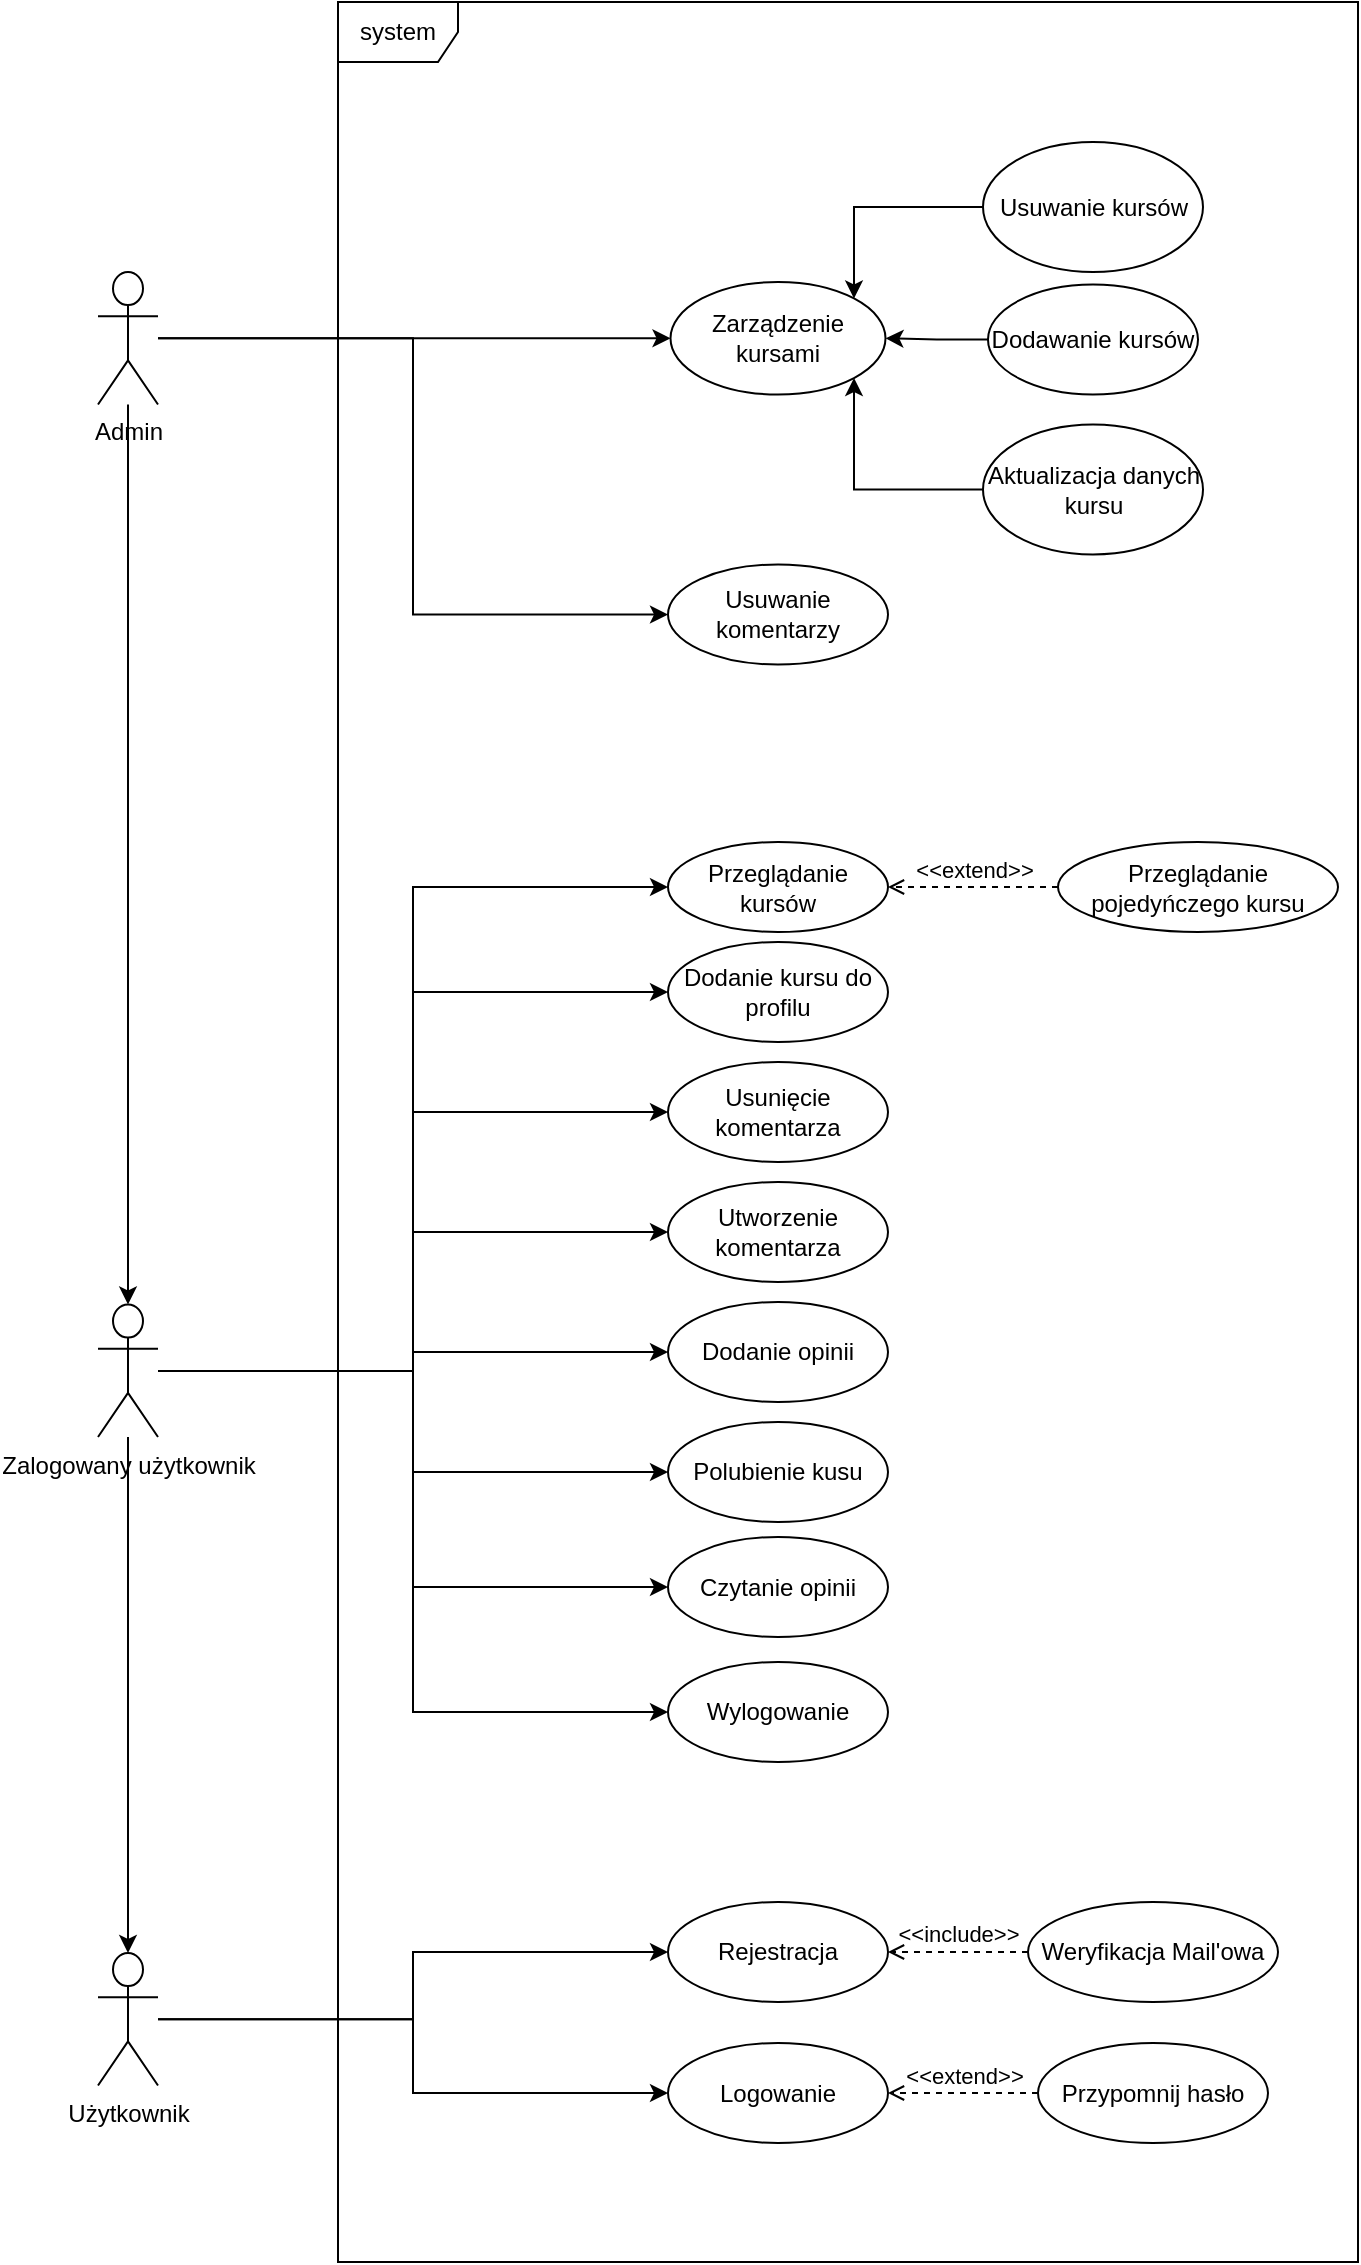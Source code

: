 <mxfile version="22.0.6" type="github">
  <diagram name="Page-1" id="zUWWPDWqFBsLRtbe18wj">
    <mxGraphModel dx="3267" dy="2475" grid="1" gridSize="10" guides="1" tooltips="1" connect="1" arrows="1" fold="1" page="1" pageScale="1" pageWidth="827" pageHeight="1169" math="0" shadow="0">
      <root>
        <mxCell id="0" />
        <mxCell id="1" parent="0" />
        <mxCell id="-dgW3Ea9hQg-mB9d39dc-14" style="edgeStyle=orthogonalEdgeStyle;rounded=0;orthogonalLoop=1;jettySize=auto;html=1;entryX=0;entryY=0.5;entryDx=0;entryDy=0;" edge="1" parent="1" source="SXBCvxiAlohXXn7sMr1k-10" target="SXBCvxiAlohXXn7sMr1k-12">
          <mxGeometry relative="1" as="geometry" />
        </mxCell>
        <mxCell id="-dgW3Ea9hQg-mB9d39dc-19" style="edgeStyle=orthogonalEdgeStyle;rounded=0;orthogonalLoop=1;jettySize=auto;html=1;entryX=0;entryY=0.5;entryDx=0;entryDy=0;" edge="1" parent="1" source="SXBCvxiAlohXXn7sMr1k-10" target="SXBCvxiAlohXXn7sMr1k-37">
          <mxGeometry relative="1" as="geometry" />
        </mxCell>
        <mxCell id="SXBCvxiAlohXXn7sMr1k-10" value="Użytkownik" style="shape=umlActor;verticalLabelPosition=bottom;verticalAlign=top;html=1;outlineConnect=0;" parent="1" vertex="1">
          <mxGeometry x="-670" y="695.5" width="30" height="66.25" as="geometry" />
        </mxCell>
        <mxCell id="SXBCvxiAlohXXn7sMr1k-11" value="system" style="shape=umlFrame;whiteSpace=wrap;html=1;pointerEvents=0;" parent="1" vertex="1">
          <mxGeometry x="-550" y="-280" width="510" height="1130" as="geometry" />
        </mxCell>
        <mxCell id="SXBCvxiAlohXXn7sMr1k-20" value="Przeglądanie kursów" style="ellipse;whiteSpace=wrap;html=1;" parent="1" vertex="1">
          <mxGeometry x="-385" y="140" width="110" height="45" as="geometry" />
        </mxCell>
        <mxCell id="SXBCvxiAlohXXn7sMr1k-21" value="Czytanie opinii" style="ellipse;whiteSpace=wrap;html=1;" parent="1" vertex="1">
          <mxGeometry x="-385" y="487.5" width="110" height="50" as="geometry" />
        </mxCell>
        <mxCell id="SXBCvxiAlohXXn7sMr1k-22" value="Polubienie kusu" style="ellipse;whiteSpace=wrap;html=1;" parent="1" vertex="1">
          <mxGeometry x="-385" y="430" width="110" height="50" as="geometry" />
        </mxCell>
        <mxCell id="SXBCvxiAlohXXn7sMr1k-25" value="&amp;lt;&amp;lt;extend&amp;gt;&amp;gt;" style="html=1;verticalAlign=bottom;labelBackgroundColor=none;endArrow=open;endFill=0;dashed=1;rounded=0;exitX=0;exitY=0.5;exitDx=0;exitDy=0;entryX=1;entryY=0.5;entryDx=0;entryDy=0;" parent="1" source="-dgW3Ea9hQg-mB9d39dc-4" target="SXBCvxiAlohXXn7sMr1k-20" edge="1">
          <mxGeometry width="160" relative="1" as="geometry">
            <mxPoint x="-196.81" y="165.68" as="sourcePoint" />
            <mxPoint x="205" y="660" as="targetPoint" />
          </mxGeometry>
        </mxCell>
        <mxCell id="SXBCvxiAlohXXn7sMr1k-27" value="Dodanie opinii" style="ellipse;whiteSpace=wrap;html=1;" parent="1" vertex="1">
          <mxGeometry x="-385" y="370" width="110" height="50" as="geometry" />
        </mxCell>
        <mxCell id="SXBCvxiAlohXXn7sMr1k-28" value="Utworzenie komentarza" style="ellipse;whiteSpace=wrap;html=1;" parent="1" vertex="1">
          <mxGeometry x="-385" y="310" width="110" height="50" as="geometry" />
        </mxCell>
        <mxCell id="SXBCvxiAlohXXn7sMr1k-31" value="Dodanie kursu do profilu" style="ellipse;whiteSpace=wrap;html=1;" parent="1" vertex="1">
          <mxGeometry x="-385" y="190" width="110" height="50" as="geometry" />
        </mxCell>
        <mxCell id="SXBCvxiAlohXXn7sMr1k-33" value="&amp;lt;&amp;lt;extend&amp;gt;&amp;gt;" style="html=1;verticalAlign=bottom;labelBackgroundColor=none;endArrow=open;endFill=0;dashed=1;rounded=0;exitX=0;exitY=0.5;exitDx=0;exitDy=0;entryX=1;entryY=0.5;entryDx=0;entryDy=0;" parent="1" source="SXBCvxiAlohXXn7sMr1k-34" target="SXBCvxiAlohXXn7sMr1k-12" edge="1">
          <mxGeometry width="160" relative="1" as="geometry">
            <mxPoint x="-100" y="290" as="sourcePoint" />
            <mxPoint x="10" y="480" as="targetPoint" />
          </mxGeometry>
        </mxCell>
        <mxCell id="SXBCvxiAlohXXn7sMr1k-34" value="Przypomnij hasło" style="ellipse;whiteSpace=wrap;html=1;" parent="1" vertex="1">
          <mxGeometry x="-200" y="740.5" width="115" height="50" as="geometry" />
        </mxCell>
        <mxCell id="SXBCvxiAlohXXn7sMr1k-36" value="Usuwanie komentarzy" style="ellipse;whiteSpace=wrap;html=1;" parent="1" vertex="1">
          <mxGeometry x="-385" y="1.25" width="110" height="50" as="geometry" />
        </mxCell>
        <mxCell id="SXBCvxiAlohXXn7sMr1k-37" value="Rejestracja" style="ellipse;whiteSpace=wrap;html=1;" parent="1" vertex="1">
          <mxGeometry x="-385" y="670" width="110" height="50" as="geometry" />
        </mxCell>
        <mxCell id="SXBCvxiAlohXXn7sMr1k-39" value="Usunięcie komentarza" style="ellipse;whiteSpace=wrap;html=1;" parent="1" vertex="1">
          <mxGeometry x="-385" y="250" width="110" height="50" as="geometry" />
        </mxCell>
        <mxCell id="SXBCvxiAlohXXn7sMr1k-43" value="Weryfikacja Mail&#39;owa" style="ellipse;whiteSpace=wrap;html=1;" parent="1" vertex="1">
          <mxGeometry x="-205" y="670" width="125" height="50" as="geometry" />
        </mxCell>
        <mxCell id="SXBCvxiAlohXXn7sMr1k-46" value="&amp;lt;&amp;lt;include&amp;gt;&amp;gt;" style="html=1;verticalAlign=bottom;labelBackgroundColor=none;endArrow=open;endFill=0;dashed=1;rounded=0;entryX=1;entryY=0.5;entryDx=0;entryDy=0;exitX=0;exitY=0.5;exitDx=0;exitDy=0;" parent="1" source="SXBCvxiAlohXXn7sMr1k-43" target="SXBCvxiAlohXXn7sMr1k-37" edge="1">
          <mxGeometry width="160" relative="1" as="geometry">
            <mxPoint x="-140" y="942" as="sourcePoint" />
            <mxPoint x="-125" y="600" as="targetPoint" />
          </mxGeometry>
        </mxCell>
        <mxCell id="SXBCvxiAlohXXn7sMr1k-48" value="Zarządzenie kursami" style="ellipse;whiteSpace=wrap;html=1;" parent="1" vertex="1">
          <mxGeometry x="-383.75" y="-140" width="107.5" height="56.25" as="geometry" />
        </mxCell>
        <mxCell id="-dgW3Ea9hQg-mB9d39dc-21" style="edgeStyle=orthogonalEdgeStyle;rounded=0;orthogonalLoop=1;jettySize=auto;html=1;entryX=1;entryY=0;entryDx=0;entryDy=0;" edge="1" parent="1" source="SXBCvxiAlohXXn7sMr1k-50" target="SXBCvxiAlohXXn7sMr1k-48">
          <mxGeometry relative="1" as="geometry" />
        </mxCell>
        <mxCell id="SXBCvxiAlohXXn7sMr1k-50" value="Usuwanie kursów" style="ellipse;whiteSpace=wrap;html=1;" parent="1" vertex="1">
          <mxGeometry x="-227.5" y="-210" width="110" height="65" as="geometry" />
        </mxCell>
        <mxCell id="-dgW3Ea9hQg-mB9d39dc-22" style="edgeStyle=orthogonalEdgeStyle;rounded=0;orthogonalLoop=1;jettySize=auto;html=1;entryX=1;entryY=0.5;entryDx=0;entryDy=0;" edge="1" parent="1" source="SXBCvxiAlohXXn7sMr1k-52" target="SXBCvxiAlohXXn7sMr1k-48">
          <mxGeometry relative="1" as="geometry" />
        </mxCell>
        <mxCell id="SXBCvxiAlohXXn7sMr1k-52" value="Dodawanie kursów" style="ellipse;whiteSpace=wrap;html=1;" parent="1" vertex="1">
          <mxGeometry x="-225" y="-138.75" width="105" height="55" as="geometry" />
        </mxCell>
        <mxCell id="-dgW3Ea9hQg-mB9d39dc-23" style="edgeStyle=orthogonalEdgeStyle;rounded=0;orthogonalLoop=1;jettySize=auto;html=1;entryX=1;entryY=1;entryDx=0;entryDy=0;" edge="1" parent="1" source="SXBCvxiAlohXXn7sMr1k-54" target="SXBCvxiAlohXXn7sMr1k-48">
          <mxGeometry relative="1" as="geometry" />
        </mxCell>
        <mxCell id="SXBCvxiAlohXXn7sMr1k-54" value="Aktualizacja danych kursu" style="ellipse;whiteSpace=wrap;html=1;" parent="1" vertex="1">
          <mxGeometry x="-227.5" y="-68.75" width="110" height="65" as="geometry" />
        </mxCell>
        <mxCell id="-dgW3Ea9hQg-mB9d39dc-5" style="edgeStyle=orthogonalEdgeStyle;rounded=0;orthogonalLoop=1;jettySize=auto;html=1;entryX=0;entryY=0.5;entryDx=0;entryDy=0;" edge="1" parent="1" source="-dgW3Ea9hQg-mB9d39dc-2" target="SXBCvxiAlohXXn7sMr1k-21">
          <mxGeometry relative="1" as="geometry" />
        </mxCell>
        <mxCell id="-dgW3Ea9hQg-mB9d39dc-7" style="edgeStyle=orthogonalEdgeStyle;rounded=0;orthogonalLoop=1;jettySize=auto;html=1;" edge="1" parent="1" source="-dgW3Ea9hQg-mB9d39dc-2" target="SXBCvxiAlohXXn7sMr1k-22">
          <mxGeometry relative="1" as="geometry" />
        </mxCell>
        <mxCell id="-dgW3Ea9hQg-mB9d39dc-8" style="edgeStyle=orthogonalEdgeStyle;rounded=0;orthogonalLoop=1;jettySize=auto;html=1;entryX=0;entryY=0.5;entryDx=0;entryDy=0;" edge="1" parent="1" source="-dgW3Ea9hQg-mB9d39dc-2" target="SXBCvxiAlohXXn7sMr1k-27">
          <mxGeometry relative="1" as="geometry" />
        </mxCell>
        <mxCell id="-dgW3Ea9hQg-mB9d39dc-9" style="edgeStyle=orthogonalEdgeStyle;rounded=0;orthogonalLoop=1;jettySize=auto;html=1;entryX=0;entryY=0.5;entryDx=0;entryDy=0;" edge="1" parent="1" source="-dgW3Ea9hQg-mB9d39dc-2" target="SXBCvxiAlohXXn7sMr1k-28">
          <mxGeometry relative="1" as="geometry" />
        </mxCell>
        <mxCell id="-dgW3Ea9hQg-mB9d39dc-10" style="edgeStyle=orthogonalEdgeStyle;rounded=0;orthogonalLoop=1;jettySize=auto;html=1;entryX=0;entryY=0.5;entryDx=0;entryDy=0;" edge="1" parent="1" source="-dgW3Ea9hQg-mB9d39dc-2" target="SXBCvxiAlohXXn7sMr1k-39">
          <mxGeometry relative="1" as="geometry" />
        </mxCell>
        <mxCell id="-dgW3Ea9hQg-mB9d39dc-11" style="edgeStyle=orthogonalEdgeStyle;rounded=0;orthogonalLoop=1;jettySize=auto;html=1;entryX=0;entryY=0.5;entryDx=0;entryDy=0;" edge="1" parent="1" source="-dgW3Ea9hQg-mB9d39dc-2" target="SXBCvxiAlohXXn7sMr1k-31">
          <mxGeometry relative="1" as="geometry" />
        </mxCell>
        <mxCell id="-dgW3Ea9hQg-mB9d39dc-12" style="edgeStyle=orthogonalEdgeStyle;rounded=0;orthogonalLoop=1;jettySize=auto;html=1;entryX=0;entryY=0.5;entryDx=0;entryDy=0;" edge="1" parent="1" source="-dgW3Ea9hQg-mB9d39dc-2" target="SXBCvxiAlohXXn7sMr1k-20">
          <mxGeometry relative="1" as="geometry" />
        </mxCell>
        <mxCell id="-dgW3Ea9hQg-mB9d39dc-13" style="edgeStyle=orthogonalEdgeStyle;rounded=0;orthogonalLoop=1;jettySize=auto;html=1;" edge="1" parent="1" source="-dgW3Ea9hQg-mB9d39dc-2" target="SXBCvxiAlohXXn7sMr1k-10">
          <mxGeometry relative="1" as="geometry" />
        </mxCell>
        <mxCell id="-dgW3Ea9hQg-mB9d39dc-26" style="edgeStyle=orthogonalEdgeStyle;rounded=0;orthogonalLoop=1;jettySize=auto;html=1;entryX=0;entryY=0.5;entryDx=0;entryDy=0;" edge="1" parent="1" source="-dgW3Ea9hQg-mB9d39dc-2" target="-dgW3Ea9hQg-mB9d39dc-25">
          <mxGeometry relative="1" as="geometry" />
        </mxCell>
        <mxCell id="-dgW3Ea9hQg-mB9d39dc-2" value="Zalogowany użytkownik" style="shape=umlActor;verticalLabelPosition=bottom;verticalAlign=top;html=1;outlineConnect=0;" vertex="1" parent="1">
          <mxGeometry x="-670" y="371.25" width="30" height="66.25" as="geometry" />
        </mxCell>
        <mxCell id="-dgW3Ea9hQg-mB9d39dc-4" value="Przeglądanie pojedyńczego kursu" style="ellipse;whiteSpace=wrap;html=1;" vertex="1" parent="1">
          <mxGeometry x="-190" y="140" width="140" height="45" as="geometry" />
        </mxCell>
        <mxCell id="-dgW3Ea9hQg-mB9d39dc-20" style="edgeStyle=orthogonalEdgeStyle;rounded=0;orthogonalLoop=1;jettySize=auto;html=1;entryX=0;entryY=0.5;entryDx=0;entryDy=0;" edge="1" parent="1" source="-dgW3Ea9hQg-mB9d39dc-16" target="SXBCvxiAlohXXn7sMr1k-48">
          <mxGeometry relative="1" as="geometry" />
        </mxCell>
        <mxCell id="-dgW3Ea9hQg-mB9d39dc-24" style="edgeStyle=orthogonalEdgeStyle;rounded=0;orthogonalLoop=1;jettySize=auto;html=1;entryX=0;entryY=0.5;entryDx=0;entryDy=0;" edge="1" parent="1" source="-dgW3Ea9hQg-mB9d39dc-16" target="SXBCvxiAlohXXn7sMr1k-36">
          <mxGeometry relative="1" as="geometry" />
        </mxCell>
        <mxCell id="-dgW3Ea9hQg-mB9d39dc-16" value="Admin" style="shape=umlActor;verticalLabelPosition=bottom;verticalAlign=top;html=1;outlineConnect=0;" vertex="1" parent="1">
          <mxGeometry x="-670" y="-145" width="30" height="66.25" as="geometry" />
        </mxCell>
        <mxCell id="SXBCvxiAlohXXn7sMr1k-12" value="Logowanie" style="ellipse;whiteSpace=wrap;html=1;" parent="1" vertex="1">
          <mxGeometry x="-385" y="740.5" width="110" height="50" as="geometry" />
        </mxCell>
        <mxCell id="-dgW3Ea9hQg-mB9d39dc-25" value="Wylogowanie" style="ellipse;whiteSpace=wrap;html=1;" vertex="1" parent="1">
          <mxGeometry x="-385" y="550" width="110" height="50" as="geometry" />
        </mxCell>
        <mxCell id="-dgW3Ea9hQg-mB9d39dc-28" style="edgeStyle=orthogonalEdgeStyle;rounded=0;orthogonalLoop=1;jettySize=auto;html=1;entryX=0.5;entryY=0;entryDx=0;entryDy=0;entryPerimeter=0;" edge="1" parent="1" source="-dgW3Ea9hQg-mB9d39dc-16" target="-dgW3Ea9hQg-mB9d39dc-2">
          <mxGeometry relative="1" as="geometry" />
        </mxCell>
      </root>
    </mxGraphModel>
  </diagram>
</mxfile>

